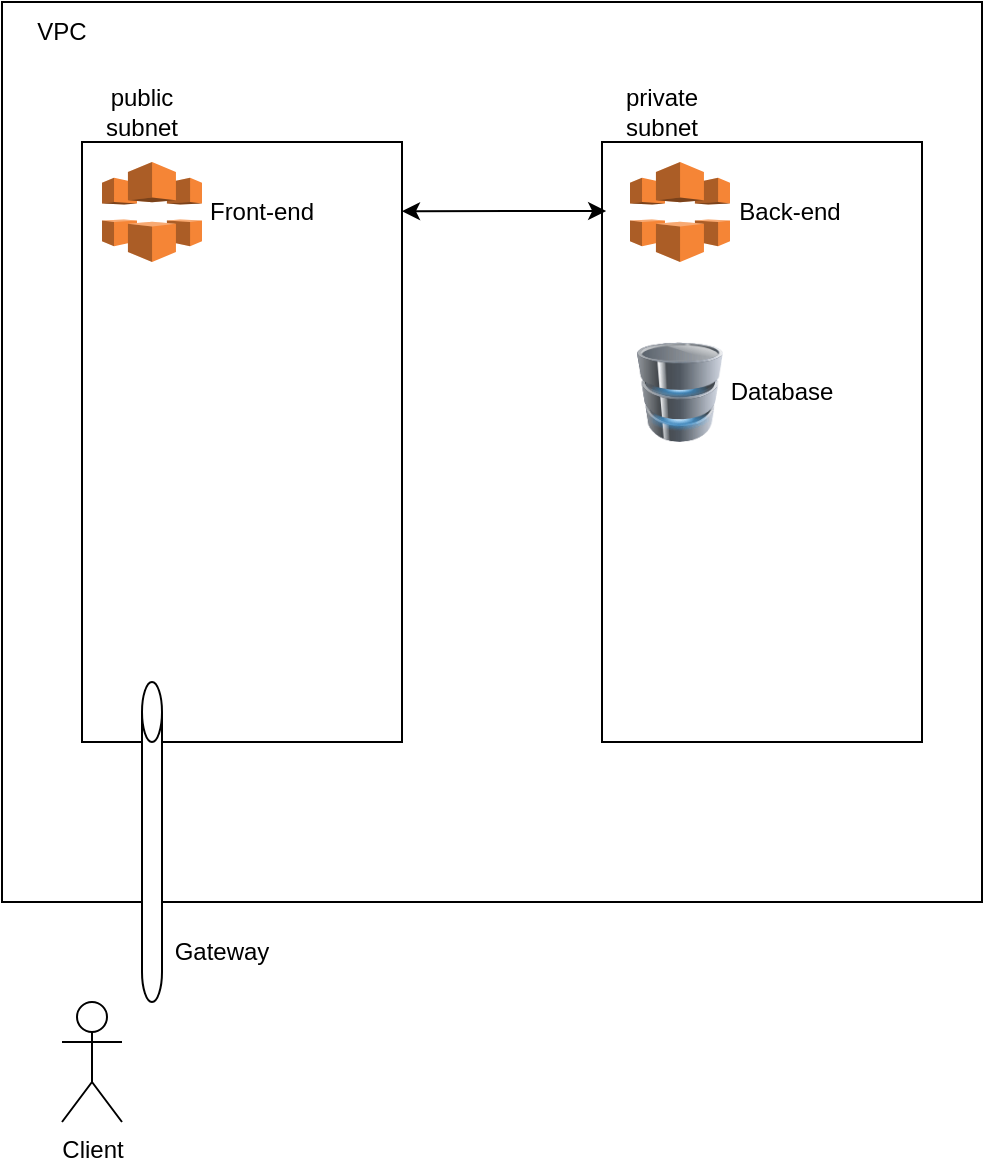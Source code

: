 <mxfile version="21.6.7" type="device">
  <diagram id="gWJPCxmIDE84IX_ZwYGq" name="Página-1">
    <mxGraphModel dx="633" dy="581" grid="1" gridSize="10" guides="1" tooltips="1" connect="1" arrows="1" fold="1" page="1" pageScale="1" pageWidth="827" pageHeight="1169" math="0" shadow="0">
      <root>
        <mxCell id="0" />
        <mxCell id="1" parent="0" />
        <mxCell id="jVULShE7ZxQjERFBYWYu-1" value="" style="rounded=0;whiteSpace=wrap;html=1;" vertex="1" parent="1">
          <mxGeometry x="50" y="50" width="490" height="450" as="geometry" />
        </mxCell>
        <mxCell id="jVULShE7ZxQjERFBYWYu-2" value="VPC" style="text;strokeColor=none;align=center;fillColor=none;html=1;verticalAlign=middle;whiteSpace=wrap;rounded=0;" vertex="1" parent="1">
          <mxGeometry x="50" y="50" width="60" height="30" as="geometry" />
        </mxCell>
        <mxCell id="jVULShE7ZxQjERFBYWYu-3" value="" style="rounded=0;whiteSpace=wrap;html=1;" vertex="1" parent="1">
          <mxGeometry x="90" y="120" width="160" height="300" as="geometry" />
        </mxCell>
        <mxCell id="jVULShE7ZxQjERFBYWYu-4" value="" style="rounded=0;whiteSpace=wrap;html=1;" vertex="1" parent="1">
          <mxGeometry x="350" y="120" width="160" height="300" as="geometry" />
        </mxCell>
        <mxCell id="jVULShE7ZxQjERFBYWYu-5" value="public subnet" style="text;strokeColor=none;align=center;fillColor=none;html=1;verticalAlign=middle;whiteSpace=wrap;rounded=0;" vertex="1" parent="1">
          <mxGeometry x="90" y="90" width="60" height="30" as="geometry" />
        </mxCell>
        <mxCell id="jVULShE7ZxQjERFBYWYu-6" value="private subnet" style="text;strokeColor=none;align=center;fillColor=none;html=1;verticalAlign=middle;whiteSpace=wrap;rounded=0;" vertex="1" parent="1">
          <mxGeometry x="350" y="90" width="60" height="30" as="geometry" />
        </mxCell>
        <mxCell id="jVULShE7ZxQjERFBYWYu-7" value="" style="outlineConnect=0;dashed=0;verticalLabelPosition=bottom;verticalAlign=top;align=center;html=1;shape=mxgraph.aws3.cloudfront;fillColor=#F58536;gradientColor=none;" vertex="1" parent="1">
          <mxGeometry x="100" y="130" width="50" height="50" as="geometry" />
        </mxCell>
        <mxCell id="jVULShE7ZxQjERFBYWYu-8" value="Front-end" style="text;strokeColor=none;align=center;fillColor=none;html=1;verticalAlign=middle;whiteSpace=wrap;rounded=0;" vertex="1" parent="1">
          <mxGeometry x="150" y="140" width="60" height="30" as="geometry" />
        </mxCell>
        <mxCell id="jVULShE7ZxQjERFBYWYu-9" value="" style="outlineConnect=0;dashed=0;verticalLabelPosition=bottom;verticalAlign=top;align=center;html=1;shape=mxgraph.aws3.cloudfront;fillColor=#F58536;gradientColor=none;" vertex="1" parent="1">
          <mxGeometry x="364" y="130" width="50" height="50" as="geometry" />
        </mxCell>
        <mxCell id="jVULShE7ZxQjERFBYWYu-11" value="Back-end" style="text;strokeColor=none;align=center;fillColor=none;html=1;verticalAlign=middle;whiteSpace=wrap;rounded=0;" vertex="1" parent="1">
          <mxGeometry x="414" y="140" width="60" height="30" as="geometry" />
        </mxCell>
        <mxCell id="jVULShE7ZxQjERFBYWYu-12" value="" style="image;html=1;image=img/lib/clip_art/computers/Database_128x128.png" vertex="1" parent="1">
          <mxGeometry x="364" y="220" width="50" height="50" as="geometry" />
        </mxCell>
        <mxCell id="jVULShE7ZxQjERFBYWYu-13" value="Database" style="text;strokeColor=none;align=center;fillColor=none;html=1;verticalAlign=middle;whiteSpace=wrap;rounded=0;" vertex="1" parent="1">
          <mxGeometry x="410" y="230" width="60" height="30" as="geometry" />
        </mxCell>
        <mxCell id="jVULShE7ZxQjERFBYWYu-14" value="" style="endArrow=classic;startArrow=classic;html=1;rounded=0;entryX=0.013;entryY=0.453;entryDx=0;entryDy=0;entryPerimeter=0;" edge="1" parent="1">
          <mxGeometry width="50" height="50" relative="1" as="geometry">
            <mxPoint x="250" y="154.6" as="sourcePoint" />
            <mxPoint x="352.08" y="154.5" as="targetPoint" />
          </mxGeometry>
        </mxCell>
        <mxCell id="jVULShE7ZxQjERFBYWYu-16" value="" style="shape=cylinder3;whiteSpace=wrap;html=1;boundedLbl=1;backgroundOutline=1;size=15;" vertex="1" parent="1">
          <mxGeometry x="120" y="390" width="10" height="160" as="geometry" />
        </mxCell>
        <mxCell id="jVULShE7ZxQjERFBYWYu-17" value="Gateway" style="text;strokeColor=none;align=center;fillColor=none;html=1;verticalAlign=middle;whiteSpace=wrap;rounded=0;" vertex="1" parent="1">
          <mxGeometry x="130" y="510" width="60" height="30" as="geometry" />
        </mxCell>
        <mxCell id="jVULShE7ZxQjERFBYWYu-18" value="Client" style="shape=umlActor;verticalLabelPosition=bottom;verticalAlign=top;html=1;outlineConnect=0;" vertex="1" parent="1">
          <mxGeometry x="80" y="550" width="30" height="60" as="geometry" />
        </mxCell>
      </root>
    </mxGraphModel>
  </diagram>
</mxfile>
